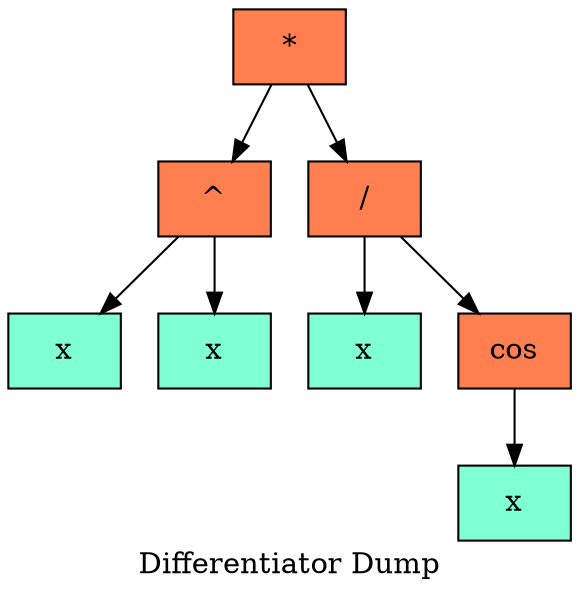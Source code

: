   digraph tree  {
  node[   shape     = "Mrecord",  style     = "filled",  fillcolor = "aqua",  fontcolor = "#000000",  margin    = "0.075"];
  rankdir   = "TB";

  label     = "Differentiator Dump";
"node0" [shape = "record", label = "{*}", fillcolor = "coral"]
"node1" [shape = "record", label = "{^}", fillcolor = "coral"]
"node2" [shape = "record", label = "{x}", fillcolor = "aquamarine"]
"node1" -> "node2"
"node3" [shape = "record", label = "{x}", fillcolor = "aquamarine"]
"node1" -> "node3"
"node0" -> "node1"
"node4" [shape = "record", label = "{/}", fillcolor = "coral"]
"node5" [shape = "record", label = "{x}", fillcolor = "aquamarine"]
"node4" -> "node5"
"node6" [shape = "record", label = "{cos}", fillcolor = "coral"]
"node7" [shape = "record", label = "{x}", fillcolor = "aquamarine"]
"node6" -> "node7"
"node4" -> "node6"
"node0" -> "node4"
  }